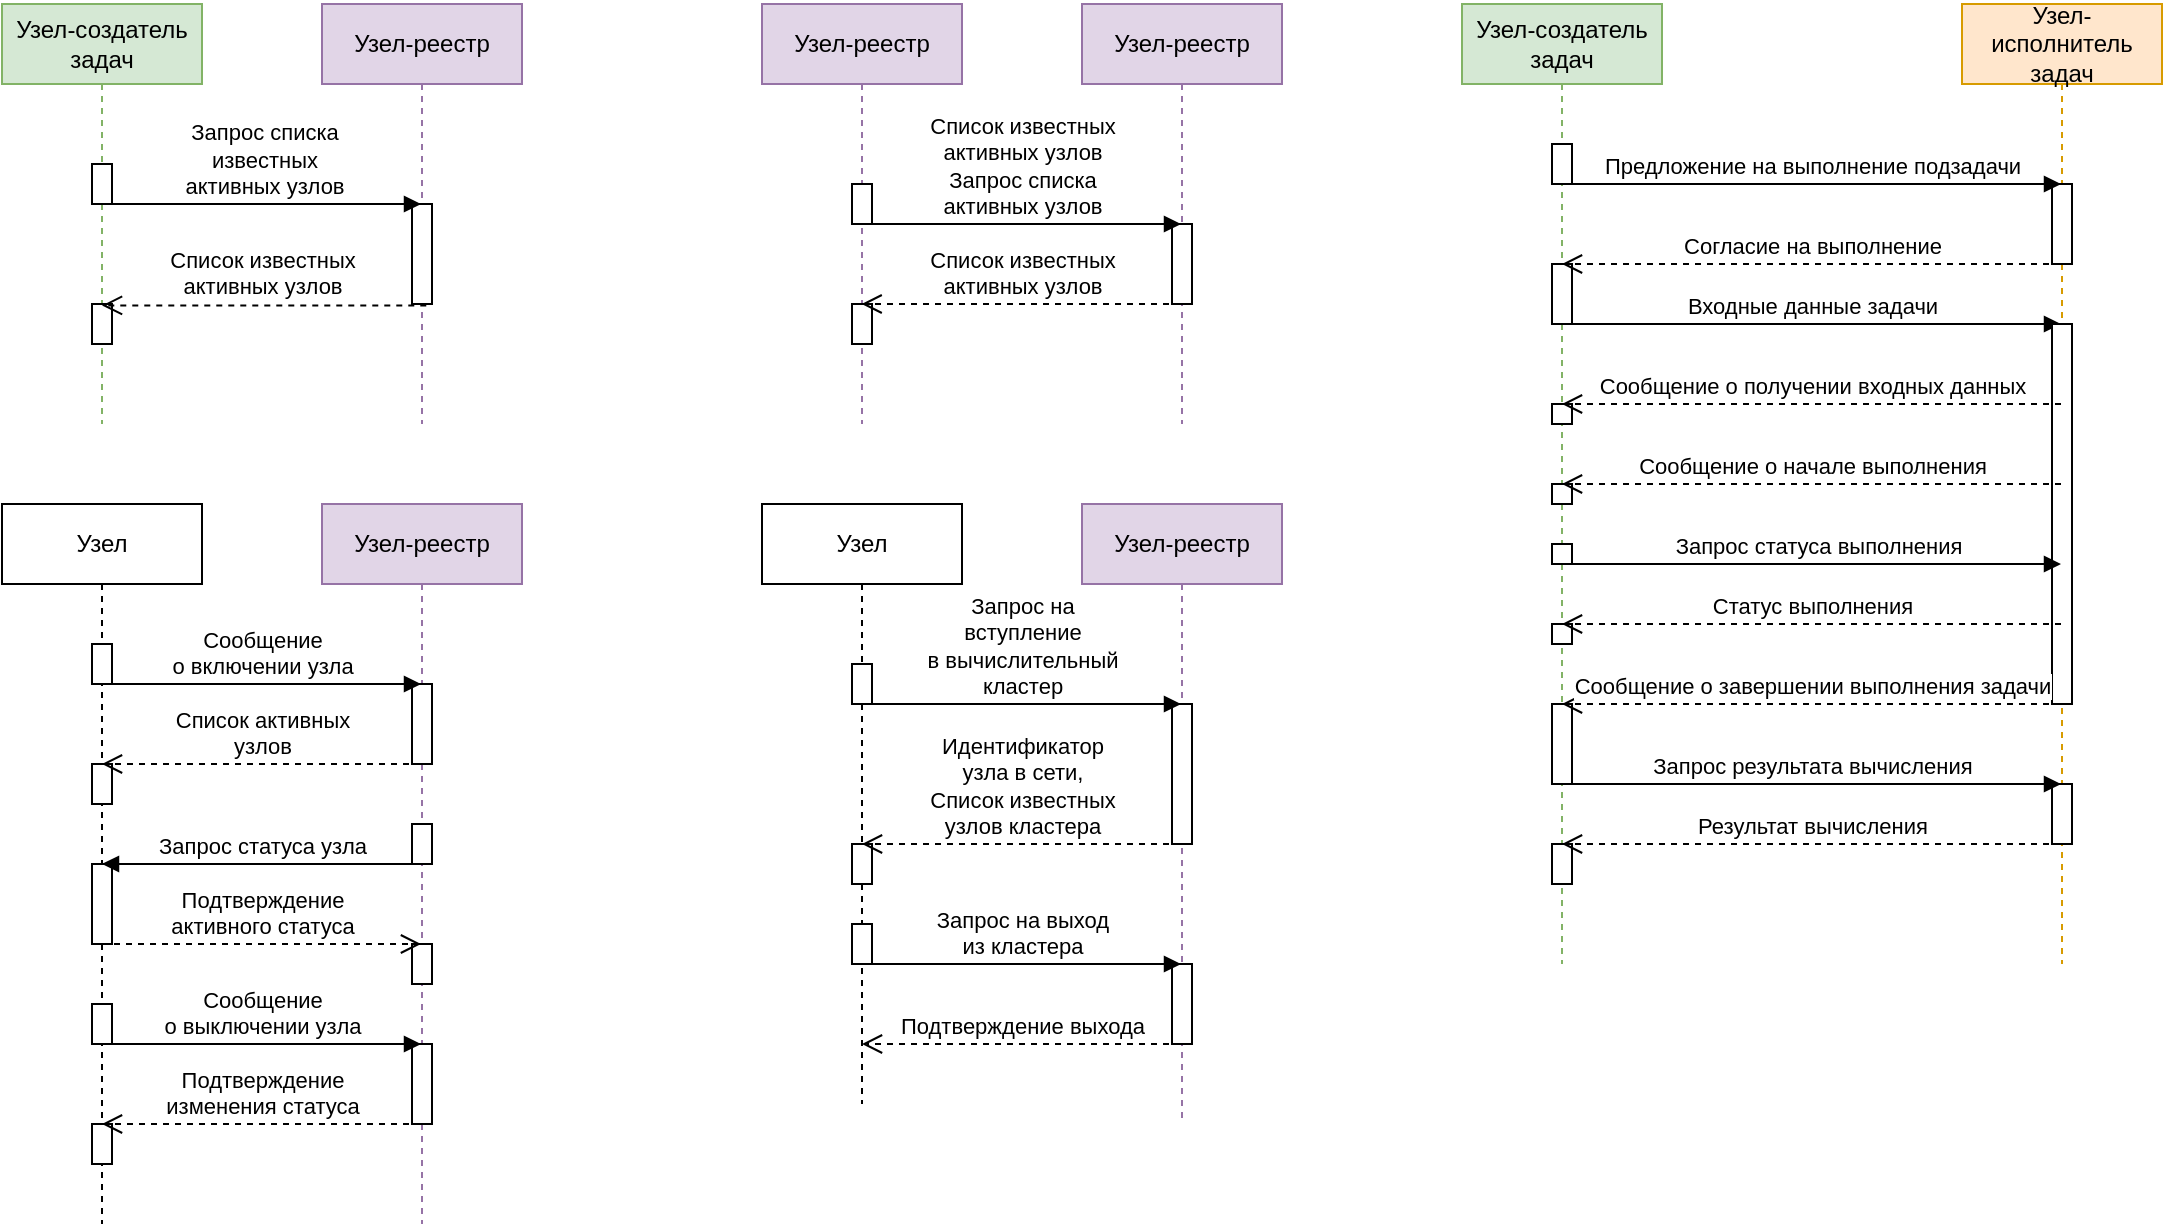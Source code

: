 <mxfile version="18.0.6" type="device"><diagram id="HWeAyWO7NrW-C5AWUCSp" name="Страница 1"><mxGraphModel dx="2062" dy="1225" grid="1" gridSize="10" guides="1" tooltips="1" connect="1" arrows="1" fold="1" page="1" pageScale="1" pageWidth="1654" pageHeight="1169" math="0" shadow="0"><root><mxCell id="0"/><mxCell id="1" parent="0"/><mxCell id="9rcCWxdd2jfKvy0JdHKQ-15" value="Входные данные задачи" style="html=1;verticalAlign=bottom;endArrow=block;rounded=0;" parent="1" source="9rcCWxdd2jfKvy0JdHKQ-8" target="9rcCWxdd2jfKvy0JdHKQ-9" edge="1"><mxGeometry width="80" relative="1" as="geometry"><mxPoint x="1040" y="370" as="sourcePoint"/><mxPoint x="1120" y="370" as="targetPoint"/><Array as="points"><mxPoint x="1110" y="350"/></Array></mxGeometry></mxCell><mxCell id="I5EP4IL7OgbF3l4RoAlv-1" value="Узел" style="shape=umlLifeline;perimeter=lifelinePerimeter;whiteSpace=wrap;html=1;container=1;collapsible=0;recursiveResize=0;outlineConnect=0;" parent="1" vertex="1"><mxGeometry x="590" y="440" width="100" height="300" as="geometry"/></mxCell><mxCell id="I5EP4IL7OgbF3l4RoAlv-3" value="" style="html=1;points=[];perimeter=orthogonalPerimeter;" parent="I5EP4IL7OgbF3l4RoAlv-1" vertex="1"><mxGeometry x="45" y="80" width="10" height="20" as="geometry"/></mxCell><mxCell id="I5EP4IL7OgbF3l4RoAlv-14" value="" style="html=1;points=[];perimeter=orthogonalPerimeter;" parent="I5EP4IL7OgbF3l4RoAlv-1" vertex="1"><mxGeometry x="45" y="170" width="10" height="20" as="geometry"/></mxCell><mxCell id="I5EP4IL7OgbF3l4RoAlv-33" value="" style="html=1;points=[];perimeter=orthogonalPerimeter;" parent="I5EP4IL7OgbF3l4RoAlv-1" vertex="1"><mxGeometry x="45" y="210" width="10" height="20" as="geometry"/></mxCell><mxCell id="I5EP4IL7OgbF3l4RoAlv-2" value="Узел-реестр" style="shape=umlLifeline;perimeter=lifelinePerimeter;whiteSpace=wrap;html=1;container=1;collapsible=0;recursiveResize=0;outlineConnect=0;fillColor=#e1d5e7;strokeColor=#9673a6;" parent="1" vertex="1"><mxGeometry x="750" y="440" width="100" height="310" as="geometry"/></mxCell><mxCell id="I5EP4IL7OgbF3l4RoAlv-5" value="" style="html=1;points=[];perimeter=orthogonalPerimeter;" parent="I5EP4IL7OgbF3l4RoAlv-2" vertex="1"><mxGeometry x="45" y="100" width="10" height="70" as="geometry"/></mxCell><mxCell id="I5EP4IL7OgbF3l4RoAlv-35" value="" style="html=1;points=[];perimeter=orthogonalPerimeter;" parent="I5EP4IL7OgbF3l4RoAlv-2" vertex="1"><mxGeometry x="45" y="230" width="10" height="40" as="geometry"/></mxCell><mxCell id="I5EP4IL7OgbF3l4RoAlv-4" value="Запрос на &lt;br&gt;вступление&lt;br&gt;в вычислительный &lt;br&gt;кластер" style="html=1;verticalAlign=bottom;endArrow=block;rounded=0;" parent="1" source="I5EP4IL7OgbF3l4RoAlv-1" target="I5EP4IL7OgbF3l4RoAlv-2" edge="1"><mxGeometry x="-0.001" width="80" relative="1" as="geometry"><mxPoint x="690" y="530" as="sourcePoint"/><mxPoint x="770" y="530" as="targetPoint"/><Array as="points"><mxPoint x="660" y="540"/><mxPoint x="750" y="540"/></Array><mxPoint as="offset"/></mxGeometry></mxCell><mxCell id="I5EP4IL7OgbF3l4RoAlv-6" value="Идентификатор &lt;br&gt;узла в сети,&lt;br&gt;Список известных &lt;br&gt;узлов кластера" style="html=1;verticalAlign=bottom;endArrow=open;dashed=1;endSize=8;rounded=0;" parent="1" source="I5EP4IL7OgbF3l4RoAlv-2" target="I5EP4IL7OgbF3l4RoAlv-1" edge="1"><mxGeometry x="-0.003" relative="1" as="geometry"><mxPoint x="800" y="570" as="sourcePoint"/><mxPoint x="670" y="570" as="targetPoint"/><Array as="points"><mxPoint x="780" y="610"/><mxPoint x="760" y="610"/></Array><mxPoint as="offset"/></mxGeometry></mxCell><mxCell id="I5EP4IL7OgbF3l4RoAlv-7" value="Узел" style="shape=umlLifeline;perimeter=lifelinePerimeter;whiteSpace=wrap;html=1;container=1;collapsible=0;recursiveResize=0;outlineConnect=0;" parent="1" vertex="1"><mxGeometry x="210" y="440" width="100" height="360" as="geometry"/></mxCell><mxCell id="I5EP4IL7OgbF3l4RoAlv-8" value="" style="html=1;points=[];perimeter=orthogonalPerimeter;" parent="I5EP4IL7OgbF3l4RoAlv-7" vertex="1"><mxGeometry x="45" y="70" width="10" height="20" as="geometry"/></mxCell><mxCell id="I5EP4IL7OgbF3l4RoAlv-13" value="" style="html=1;points=[];perimeter=orthogonalPerimeter;" parent="I5EP4IL7OgbF3l4RoAlv-7" vertex="1"><mxGeometry x="45" y="130" width="10" height="20" as="geometry"/></mxCell><mxCell id="I5EP4IL7OgbF3l4RoAlv-27" value="" style="html=1;points=[];perimeter=orthogonalPerimeter;" parent="I5EP4IL7OgbF3l4RoAlv-7" vertex="1"><mxGeometry x="45" y="180" width="10" height="40" as="geometry"/></mxCell><mxCell id="I5EP4IL7OgbF3l4RoAlv-15" value="" style="html=1;points=[];perimeter=orthogonalPerimeter;" parent="I5EP4IL7OgbF3l4RoAlv-7" vertex="1"><mxGeometry x="45" y="250" width="10" height="20" as="geometry"/></mxCell><mxCell id="I5EP4IL7OgbF3l4RoAlv-28" value="" style="html=1;verticalAlign=bottom;endArrow=none;rounded=0;" parent="I5EP4IL7OgbF3l4RoAlv-7" source="I5EP4IL7OgbF3l4RoAlv-7" target="I5EP4IL7OgbF3l4RoAlv-15" edge="1"><mxGeometry width="80" relative="1" as="geometry"><mxPoint x="50.1" y="250" as="sourcePoint"/><mxPoint x="209.5" y="250" as="targetPoint"/><Array as="points"/></mxGeometry></mxCell><mxCell id="I5EP4IL7OgbF3l4RoAlv-32" value="" style="html=1;points=[];perimeter=orthogonalPerimeter;" parent="I5EP4IL7OgbF3l4RoAlv-7" vertex="1"><mxGeometry x="45" y="310" width="10" height="20" as="geometry"/></mxCell><mxCell id="I5EP4IL7OgbF3l4RoAlv-9" value="Узел-реестр" style="shape=umlLifeline;perimeter=lifelinePerimeter;whiteSpace=wrap;html=1;container=1;collapsible=0;recursiveResize=0;outlineConnect=0;fillColor=#e1d5e7;strokeColor=#9673a6;" parent="1" vertex="1"><mxGeometry x="370" y="440" width="100" height="360" as="geometry"/></mxCell><mxCell id="I5EP4IL7OgbF3l4RoAlv-10" value="" style="html=1;points=[];perimeter=orthogonalPerimeter;" parent="I5EP4IL7OgbF3l4RoAlv-9" vertex="1"><mxGeometry x="45" y="90" width="10" height="40" as="geometry"/></mxCell><mxCell id="I5EP4IL7OgbF3l4RoAlv-17" value="" style="html=1;points=[];perimeter=orthogonalPerimeter;" parent="I5EP4IL7OgbF3l4RoAlv-9" vertex="1"><mxGeometry x="45" y="270" width="10" height="40" as="geometry"/></mxCell><mxCell id="I5EP4IL7OgbF3l4RoAlv-25" value="" style="html=1;points=[];perimeter=orthogonalPerimeter;" parent="I5EP4IL7OgbF3l4RoAlv-9" vertex="1"><mxGeometry x="45" y="160" width="10" height="20" as="geometry"/></mxCell><mxCell id="I5EP4IL7OgbF3l4RoAlv-31" value="" style="html=1;points=[];perimeter=orthogonalPerimeter;" parent="I5EP4IL7OgbF3l4RoAlv-9" vertex="1"><mxGeometry x="45" y="220" width="10" height="20" as="geometry"/></mxCell><mxCell id="I5EP4IL7OgbF3l4RoAlv-11" value="Сообщение &lt;br&gt;о включении узла" style="html=1;verticalAlign=bottom;endArrow=block;rounded=0;" parent="1" source="I5EP4IL7OgbF3l4RoAlv-7" target="I5EP4IL7OgbF3l4RoAlv-9" edge="1"><mxGeometry width="80" relative="1" as="geometry"><mxPoint x="290" y="530" as="sourcePoint"/><mxPoint x="370" y="530" as="targetPoint"/><Array as="points"><mxPoint x="360" y="530"/></Array></mxGeometry></mxCell><mxCell id="I5EP4IL7OgbF3l4RoAlv-12" value="Список активных&lt;br&gt;узлов" style="html=1;verticalAlign=bottom;endArrow=open;dashed=1;endSize=8;rounded=0;" parent="1" source="I5EP4IL7OgbF3l4RoAlv-9" target="I5EP4IL7OgbF3l4RoAlv-7" edge="1"><mxGeometry relative="1" as="geometry"><mxPoint x="380" y="570" as="sourcePoint"/><mxPoint x="300" y="570" as="targetPoint"/><Array as="points"><mxPoint x="350" y="570"/></Array></mxGeometry></mxCell><mxCell id="I5EP4IL7OgbF3l4RoAlv-16" value="Сообщение &lt;br&gt;о выключении узла" style="html=1;verticalAlign=bottom;endArrow=block;rounded=0;startArrow=none;" parent="1" source="I5EP4IL7OgbF3l4RoAlv-7" target="I5EP4IL7OgbF3l4RoAlv-9" edge="1"><mxGeometry width="80" relative="1" as="geometry"><mxPoint x="300" y="650" as="sourcePoint"/><mxPoint x="380" y="650" as="targetPoint"/><Array as="points"><mxPoint x="350" y="710"/><mxPoint x="370" y="710"/></Array></mxGeometry></mxCell><mxCell id="I5EP4IL7OgbF3l4RoAlv-18" value="Подтверждение &lt;br&gt;изменения статуса" style="html=1;verticalAlign=bottom;endArrow=open;dashed=1;endSize=8;rounded=0;" parent="1" source="I5EP4IL7OgbF3l4RoAlv-9" target="I5EP4IL7OgbF3l4RoAlv-7" edge="1"><mxGeometry x="-0.003" relative="1" as="geometry"><mxPoint x="380" y="690" as="sourcePoint"/><mxPoint x="300" y="690" as="targetPoint"/><Array as="points"><mxPoint x="380" y="750"/><mxPoint x="360" y="750"/></Array><mxPoint as="offset"/></mxGeometry></mxCell><mxCell id="I5EP4IL7OgbF3l4RoAlv-26" value="Запрос статуса узла" style="html=1;verticalAlign=bottom;endArrow=block;rounded=0;" parent="1" source="I5EP4IL7OgbF3l4RoAlv-9" target="I5EP4IL7OgbF3l4RoAlv-7" edge="1"><mxGeometry width="80" relative="1" as="geometry"><mxPoint x="480" y="640" as="sourcePoint"/><mxPoint x="560" y="640" as="targetPoint"/><Array as="points"><mxPoint x="380" y="620"/></Array></mxGeometry></mxCell><mxCell id="I5EP4IL7OgbF3l4RoAlv-30" value="Подтверждение&lt;br&gt;активного статуса" style="html=1;verticalAlign=bottom;endArrow=open;dashed=1;endSize=8;rounded=0;" parent="1" source="I5EP4IL7OgbF3l4RoAlv-7" target="I5EP4IL7OgbF3l4RoAlv-9" edge="1"><mxGeometry relative="1" as="geometry"><mxPoint x="540" y="650" as="sourcePoint"/><mxPoint x="460" y="650" as="targetPoint"/><Array as="points"><mxPoint x="390" y="660"/></Array></mxGeometry></mxCell><mxCell id="I5EP4IL7OgbF3l4RoAlv-34" value="Запрос на выход&lt;br&gt;из кластера" style="html=1;verticalAlign=bottom;endArrow=block;rounded=0;" parent="1" source="I5EP4IL7OgbF3l4RoAlv-1" target="I5EP4IL7OgbF3l4RoAlv-2" edge="1"><mxGeometry width="80" relative="1" as="geometry"><mxPoint x="680" y="650" as="sourcePoint"/><mxPoint x="760" y="650" as="targetPoint"/><Array as="points"><mxPoint x="740" y="670"/><mxPoint x="780" y="670"/></Array></mxGeometry></mxCell><mxCell id="I5EP4IL7OgbF3l4RoAlv-36" value="Подтверждение выхода" style="html=1;verticalAlign=bottom;endArrow=open;dashed=1;endSize=8;rounded=0;" parent="1" source="I5EP4IL7OgbF3l4RoAlv-2" target="I5EP4IL7OgbF3l4RoAlv-1" edge="1"><mxGeometry relative="1" as="geometry"><mxPoint x="780" y="700" as="sourcePoint"/><mxPoint x="700" y="700" as="targetPoint"/><Array as="points"><mxPoint x="780" y="710"/></Array></mxGeometry></mxCell><mxCell id="I5EP4IL7OgbF3l4RoAlv-43" value="Узел-реестр" style="shape=umlLifeline;perimeter=lifelinePerimeter;whiteSpace=wrap;html=1;container=1;collapsible=0;recursiveResize=0;outlineConnect=0;fillColor=#e1d5e7;strokeColor=#9673a6;" parent="1" vertex="1"><mxGeometry x="750" y="190" width="100" height="210" as="geometry"/></mxCell><mxCell id="I5EP4IL7OgbF3l4RoAlv-46" value="" style="html=1;points=[];perimeter=orthogonalPerimeter;" parent="I5EP4IL7OgbF3l4RoAlv-43" vertex="1"><mxGeometry x="45" y="110" width="10" height="40" as="geometry"/></mxCell><mxCell id="I5EP4IL7OgbF3l4RoAlv-48" value="" style="html=1;verticalAlign=bottom;endArrow=none;rounded=0;" parent="I5EP4IL7OgbF3l4RoAlv-43" source="I5EP4IL7OgbF3l4RoAlv-43" edge="1"><mxGeometry width="80" relative="1" as="geometry"><mxPoint x="50.1" y="250" as="sourcePoint"/><mxPoint x="50" y="200" as="targetPoint"/><Array as="points"/></mxGeometry></mxCell><mxCell id="I5EP4IL7OgbF3l4RoAlv-50" value="Узел-реестр" style="shape=umlLifeline;perimeter=lifelinePerimeter;whiteSpace=wrap;html=1;container=1;collapsible=0;recursiveResize=0;outlineConnect=0;fillColor=#e1d5e7;strokeColor=#9673a6;" parent="1" vertex="1"><mxGeometry x="590" y="190" width="100" height="210" as="geometry"/></mxCell><mxCell id="I5EP4IL7OgbF3l4RoAlv-53" value="" style="html=1;points=[];perimeter=orthogonalPerimeter;" parent="I5EP4IL7OgbF3l4RoAlv-50" vertex="1"><mxGeometry x="45" y="90" width="10" height="20" as="geometry"/></mxCell><mxCell id="I5EP4IL7OgbF3l4RoAlv-54" value="" style="html=1;points=[];perimeter=orthogonalPerimeter;" parent="I5EP4IL7OgbF3l4RoAlv-50" vertex="1"><mxGeometry x="45" y="150" width="10" height="20" as="geometry"/></mxCell><mxCell id="I5EP4IL7OgbF3l4RoAlv-59" value="Список известных&lt;br&gt;активных узлов&lt;br&gt;Запрос списка &lt;br&gt;активных узлов" style="html=1;verticalAlign=bottom;endArrow=block;rounded=0;" parent="1" edge="1"><mxGeometry width="80" relative="1" as="geometry"><mxPoint x="639.81" y="300" as="sourcePoint"/><mxPoint x="799.5" y="300" as="targetPoint"/><Array as="points"><mxPoint x="730" y="300"/></Array></mxGeometry></mxCell><mxCell id="I5EP4IL7OgbF3l4RoAlv-60" value="Список известных&lt;br&gt;активных узлов" style="html=1;verticalAlign=bottom;endArrow=open;dashed=1;endSize=8;rounded=0;" parent="1" edge="1"><mxGeometry x="0.003" relative="1" as="geometry"><mxPoint x="799.5" y="340" as="sourcePoint"/><mxPoint x="639.81" y="340" as="targetPoint"/><Array as="points"><mxPoint x="720" y="340"/></Array><mxPoint as="offset"/></mxGeometry></mxCell><mxCell id="rmHCjnnkgUt65nS453H7-8" value="Узел-создатель задач" style="shape=umlLifeline;perimeter=lifelinePerimeter;whiteSpace=wrap;html=1;container=1;collapsible=0;recursiveResize=0;outlineConnect=0;fillColor=#d5e8d4;strokeColor=#82b366;" parent="1" vertex="1"><mxGeometry x="210" y="190" width="100" height="210" as="geometry"/></mxCell><mxCell id="rmHCjnnkgUt65nS453H7-10" value="" style="html=1;points=[];perimeter=orthogonalPerimeter;" parent="rmHCjnnkgUt65nS453H7-8" vertex="1"><mxGeometry x="45" y="80" width="10" height="20" as="geometry"/></mxCell><mxCell id="rmHCjnnkgUt65nS453H7-16" value="" style="html=1;points=[];perimeter=orthogonalPerimeter;" parent="rmHCjnnkgUt65nS453H7-8" vertex="1"><mxGeometry x="45" y="150" width="10" height="20" as="geometry"/></mxCell><mxCell id="rmHCjnnkgUt65nS453H7-9" value="Узел-реестр" style="shape=umlLifeline;perimeter=lifelinePerimeter;whiteSpace=wrap;html=1;container=1;collapsible=0;recursiveResize=0;outlineConnect=0;fillColor=#e1d5e7;strokeColor=#9673a6;" parent="1" vertex="1"><mxGeometry x="370" y="190" width="100" height="210" as="geometry"/></mxCell><mxCell id="rmHCjnnkgUt65nS453H7-12" value="" style="html=1;points=[];perimeter=orthogonalPerimeter;" parent="rmHCjnnkgUt65nS453H7-9" vertex="1"><mxGeometry x="45" y="100" width="10" height="50" as="geometry"/></mxCell><mxCell id="rmHCjnnkgUt65nS453H7-11" value="Запрос списка&lt;br&gt;известных&lt;br&gt;активных узлов" style="html=1;verticalAlign=bottom;endArrow=block;rounded=0;" parent="1" source="rmHCjnnkgUt65nS453H7-8" target="rmHCjnnkgUt65nS453H7-9" edge="1"><mxGeometry x="0.011" width="80" relative="1" as="geometry"><mxPoint x="320" y="280" as="sourcePoint"/><mxPoint x="400" y="280" as="targetPoint"/><Array as="points"><mxPoint x="340" y="290"/></Array><mxPoint as="offset"/></mxGeometry></mxCell><mxCell id="rmHCjnnkgUt65nS453H7-13" value="Список известных&lt;br&gt;активных узлов" style="html=1;verticalAlign=bottom;endArrow=open;dashed=1;endSize=8;rounded=0;exitX=0.714;exitY=1.014;exitDx=0;exitDy=0;exitPerimeter=0;" parent="1" source="rmHCjnnkgUt65nS453H7-12" target="rmHCjnnkgUt65nS453H7-8" edge="1"><mxGeometry x="0.012" y="-1" relative="1" as="geometry"><mxPoint x="390" y="350" as="sourcePoint"/><mxPoint x="310" y="350" as="targetPoint"/><mxPoint as="offset"/></mxGeometry></mxCell><mxCell id="9rcCWxdd2jfKvy0JdHKQ-8" value="Узел-создатель задач" style="shape=umlLifeline;perimeter=lifelinePerimeter;whiteSpace=wrap;html=1;container=1;collapsible=0;recursiveResize=0;outlineConnect=0;fillColor=#d5e8d4;strokeColor=#82b366;" parent="1" vertex="1"><mxGeometry x="940" y="190" width="100" height="480" as="geometry"/></mxCell><mxCell id="9rcCWxdd2jfKvy0JdHKQ-10" value="" style="html=1;points=[];perimeter=orthogonalPerimeter;" parent="9rcCWxdd2jfKvy0JdHKQ-8" vertex="1"><mxGeometry x="45" y="70" width="10" height="20" as="geometry"/></mxCell><mxCell id="9rcCWxdd2jfKvy0JdHKQ-14" value="" style="html=1;points=[];perimeter=orthogonalPerimeter;" parent="9rcCWxdd2jfKvy0JdHKQ-8" vertex="1"><mxGeometry x="45" y="130" width="10" height="30" as="geometry"/></mxCell><mxCell id="9rcCWxdd2jfKvy0JdHKQ-30" value="" style="html=1;points=[];perimeter=orthogonalPerimeter;" parent="9rcCWxdd2jfKvy0JdHKQ-8" vertex="1"><mxGeometry x="45" y="200" width="10" height="10" as="geometry"/></mxCell><mxCell id="9rcCWxdd2jfKvy0JdHKQ-32" value="" style="html=1;points=[];perimeter=orthogonalPerimeter;" parent="9rcCWxdd2jfKvy0JdHKQ-8" vertex="1"><mxGeometry x="45" y="240" width="10" height="10" as="geometry"/></mxCell><mxCell id="9rcCWxdd2jfKvy0JdHKQ-35" value="" style="html=1;points=[];perimeter=orthogonalPerimeter;" parent="9rcCWxdd2jfKvy0JdHKQ-8" vertex="1"><mxGeometry x="45" y="310" width="10" height="10" as="geometry"/></mxCell><mxCell id="9rcCWxdd2jfKvy0JdHKQ-36" value="" style="html=1;points=[];perimeter=orthogonalPerimeter;" parent="9rcCWxdd2jfKvy0JdHKQ-8" vertex="1"><mxGeometry x="45" y="350" width="10" height="40" as="geometry"/></mxCell><mxCell id="9rcCWxdd2jfKvy0JdHKQ-39" value="" style="html=1;verticalAlign=bottom;endArrow=none;rounded=0;" parent="9rcCWxdd2jfKvy0JdHKQ-8" source="9rcCWxdd2jfKvy0JdHKQ-8" edge="1"><mxGeometry width="80" relative="1" as="geometry"><mxPoint x="49.81" y="380" as="sourcePoint"/><mxPoint x="50.0" y="370" as="targetPoint"/><Array as="points"/></mxGeometry></mxCell><mxCell id="9rcCWxdd2jfKvy0JdHKQ-42" value="" style="html=1;points=[];perimeter=orthogonalPerimeter;" parent="9rcCWxdd2jfKvy0JdHKQ-8" vertex="1"><mxGeometry x="45" y="420" width="10" height="20" as="geometry"/></mxCell><mxCell id="9rcCWxdd2jfKvy0JdHKQ-9" value="Узел-исполнитель задач" style="shape=umlLifeline;perimeter=lifelinePerimeter;whiteSpace=wrap;html=1;container=1;collapsible=0;recursiveResize=0;outlineConnect=0;fillColor=#ffe6cc;strokeColor=#d79b00;" parent="1" vertex="1"><mxGeometry x="1190" y="190" width="100" height="480" as="geometry"/></mxCell><mxCell id="9rcCWxdd2jfKvy0JdHKQ-12" value="" style="html=1;points=[];perimeter=orthogonalPerimeter;" parent="9rcCWxdd2jfKvy0JdHKQ-9" vertex="1"><mxGeometry x="45" y="90" width="10" height="40" as="geometry"/></mxCell><mxCell id="9rcCWxdd2jfKvy0JdHKQ-16" value="" style="html=1;points=[];perimeter=orthogonalPerimeter;" parent="9rcCWxdd2jfKvy0JdHKQ-9" vertex="1"><mxGeometry x="45" y="160" width="10" height="190" as="geometry"/></mxCell><mxCell id="9rcCWxdd2jfKvy0JdHKQ-41" value="" style="html=1;points=[];perimeter=orthogonalPerimeter;" parent="9rcCWxdd2jfKvy0JdHKQ-9" vertex="1"><mxGeometry x="45" y="390" width="10" height="30" as="geometry"/></mxCell><mxCell id="9rcCWxdd2jfKvy0JdHKQ-11" value="Предложение на выполнение подзадачи" style="html=1;verticalAlign=bottom;endArrow=block;rounded=0;" parent="1" source="9rcCWxdd2jfKvy0JdHKQ-8" target="9rcCWxdd2jfKvy0JdHKQ-9" edge="1"><mxGeometry width="80" relative="1" as="geometry"><mxPoint x="1030" y="290" as="sourcePoint"/><mxPoint x="1110" y="290" as="targetPoint"/><Array as="points"><mxPoint x="1110" y="280"/></Array></mxGeometry></mxCell><mxCell id="9rcCWxdd2jfKvy0JdHKQ-13" value="Согласие на выполнение" style="html=1;verticalAlign=bottom;endArrow=open;dashed=1;endSize=8;rounded=0;" parent="1" source="9rcCWxdd2jfKvy0JdHKQ-9" target="9rcCWxdd2jfKvy0JdHKQ-8" edge="1"><mxGeometry relative="1" as="geometry"><mxPoint x="1110" y="310" as="sourcePoint"/><mxPoint x="1030" y="310" as="targetPoint"/><Array as="points"><mxPoint x="1100" y="320"/></Array></mxGeometry></mxCell><mxCell id="9rcCWxdd2jfKvy0JdHKQ-23" value="Сообщение о получении входных данных" style="html=1;verticalAlign=bottom;endArrow=open;dashed=1;endSize=8;rounded=0;" parent="1" source="9rcCWxdd2jfKvy0JdHKQ-9" target="9rcCWxdd2jfKvy0JdHKQ-8" edge="1"><mxGeometry relative="1" as="geometry"><mxPoint x="1120" y="430" as="sourcePoint"/><mxPoint x="1040" y="430" as="targetPoint"/><Array as="points"><mxPoint x="1120" y="390"/><mxPoint x="1090" y="390"/></Array></mxGeometry></mxCell><mxCell id="9rcCWxdd2jfKvy0JdHKQ-24" value="Сообщение о начале выполнения" style="html=1;verticalAlign=bottom;endArrow=open;dashed=1;endSize=8;rounded=0;" parent="1" source="9rcCWxdd2jfKvy0JdHKQ-9" target="9rcCWxdd2jfKvy0JdHKQ-8" edge="1"><mxGeometry relative="1" as="geometry"><mxPoint x="1120" y="430" as="sourcePoint"/><mxPoint x="1040" y="430" as="targetPoint"/><Array as="points"><mxPoint x="1120" y="430"/></Array></mxGeometry></mxCell><mxCell id="9rcCWxdd2jfKvy0JdHKQ-25" value="Запрос статуса выполнения" style="html=1;verticalAlign=bottom;endArrow=block;rounded=0;startArrow=none;" parent="1" source="9rcCWxdd2jfKvy0JdHKQ-33" target="9rcCWxdd2jfKvy0JdHKQ-9" edge="1"><mxGeometry x="0.004" width="80" relative="1" as="geometry"><mxPoint x="1030" y="450" as="sourcePoint"/><mxPoint x="1110" y="450" as="targetPoint"/><Array as="points"><mxPoint x="1110" y="470"/></Array><mxPoint as="offset"/></mxGeometry></mxCell><mxCell id="9rcCWxdd2jfKvy0JdHKQ-26" value="Статус выполнения" style="html=1;verticalAlign=bottom;endArrow=open;dashed=1;endSize=8;rounded=0;" parent="1" source="9rcCWxdd2jfKvy0JdHKQ-9" target="9rcCWxdd2jfKvy0JdHKQ-8" edge="1"><mxGeometry relative="1" as="geometry"><mxPoint x="1120" y="490" as="sourcePoint"/><mxPoint x="1040" y="490" as="targetPoint"/><Array as="points"><mxPoint x="1140" y="500"/><mxPoint x="1110" y="500"/></Array></mxGeometry></mxCell><mxCell id="9rcCWxdd2jfKvy0JdHKQ-28" value="Сообщение о завершении выполнения задачи" style="html=1;verticalAlign=bottom;endArrow=open;dashed=1;endSize=8;rounded=0;" parent="1" source="9rcCWxdd2jfKvy0JdHKQ-9" target="9rcCWxdd2jfKvy0JdHKQ-8" edge="1"><mxGeometry relative="1" as="geometry"><mxPoint x="1110" y="530" as="sourcePoint"/><mxPoint x="1030" y="530" as="targetPoint"/><Array as="points"><mxPoint x="1100" y="540"/><mxPoint x="1080" y="540"/></Array></mxGeometry></mxCell><mxCell id="9rcCWxdd2jfKvy0JdHKQ-29" value="Запрос результата вычисления" style="html=1;verticalAlign=bottom;endArrow=block;rounded=0;startArrow=none;" parent="1" source="9rcCWxdd2jfKvy0JdHKQ-8" target="9rcCWxdd2jfKvy0JdHKQ-9" edge="1"><mxGeometry width="80" relative="1" as="geometry"><mxPoint x="1000" y="570" as="sourcePoint"/><mxPoint x="1110" y="560" as="targetPoint"/><Array as="points"><mxPoint x="1120" y="580"/></Array></mxGeometry></mxCell><mxCell id="9rcCWxdd2jfKvy0JdHKQ-33" value="" style="html=1;points=[];perimeter=orthogonalPerimeter;" parent="1" vertex="1"><mxGeometry x="985" y="460" width="10" height="10" as="geometry"/></mxCell><mxCell id="9rcCWxdd2jfKvy0JdHKQ-34" value="" style="html=1;verticalAlign=bottom;endArrow=none;rounded=0;" parent="1" source="9rcCWxdd2jfKvy0JdHKQ-8" target="9rcCWxdd2jfKvy0JdHKQ-33" edge="1"><mxGeometry x="0.004" width="80" relative="1" as="geometry"><mxPoint x="989.81" y="470" as="sourcePoint"/><mxPoint x="1149.5" y="470" as="targetPoint"/><Array as="points"/><mxPoint as="offset"/></mxGeometry></mxCell><mxCell id="9rcCWxdd2jfKvy0JdHKQ-40" value="Результат вычисления" style="html=1;verticalAlign=bottom;endArrow=open;dashed=1;endSize=8;rounded=0;" parent="1" source="9rcCWxdd2jfKvy0JdHKQ-9" target="9rcCWxdd2jfKvy0JdHKQ-8" edge="1"><mxGeometry relative="1" as="geometry"><mxPoint x="1120" y="630" as="sourcePoint"/><mxPoint x="1040" y="630" as="targetPoint"/><Array as="points"><mxPoint x="1140" y="610"/><mxPoint x="1090" y="610"/></Array></mxGeometry></mxCell></root></mxGraphModel></diagram></mxfile>